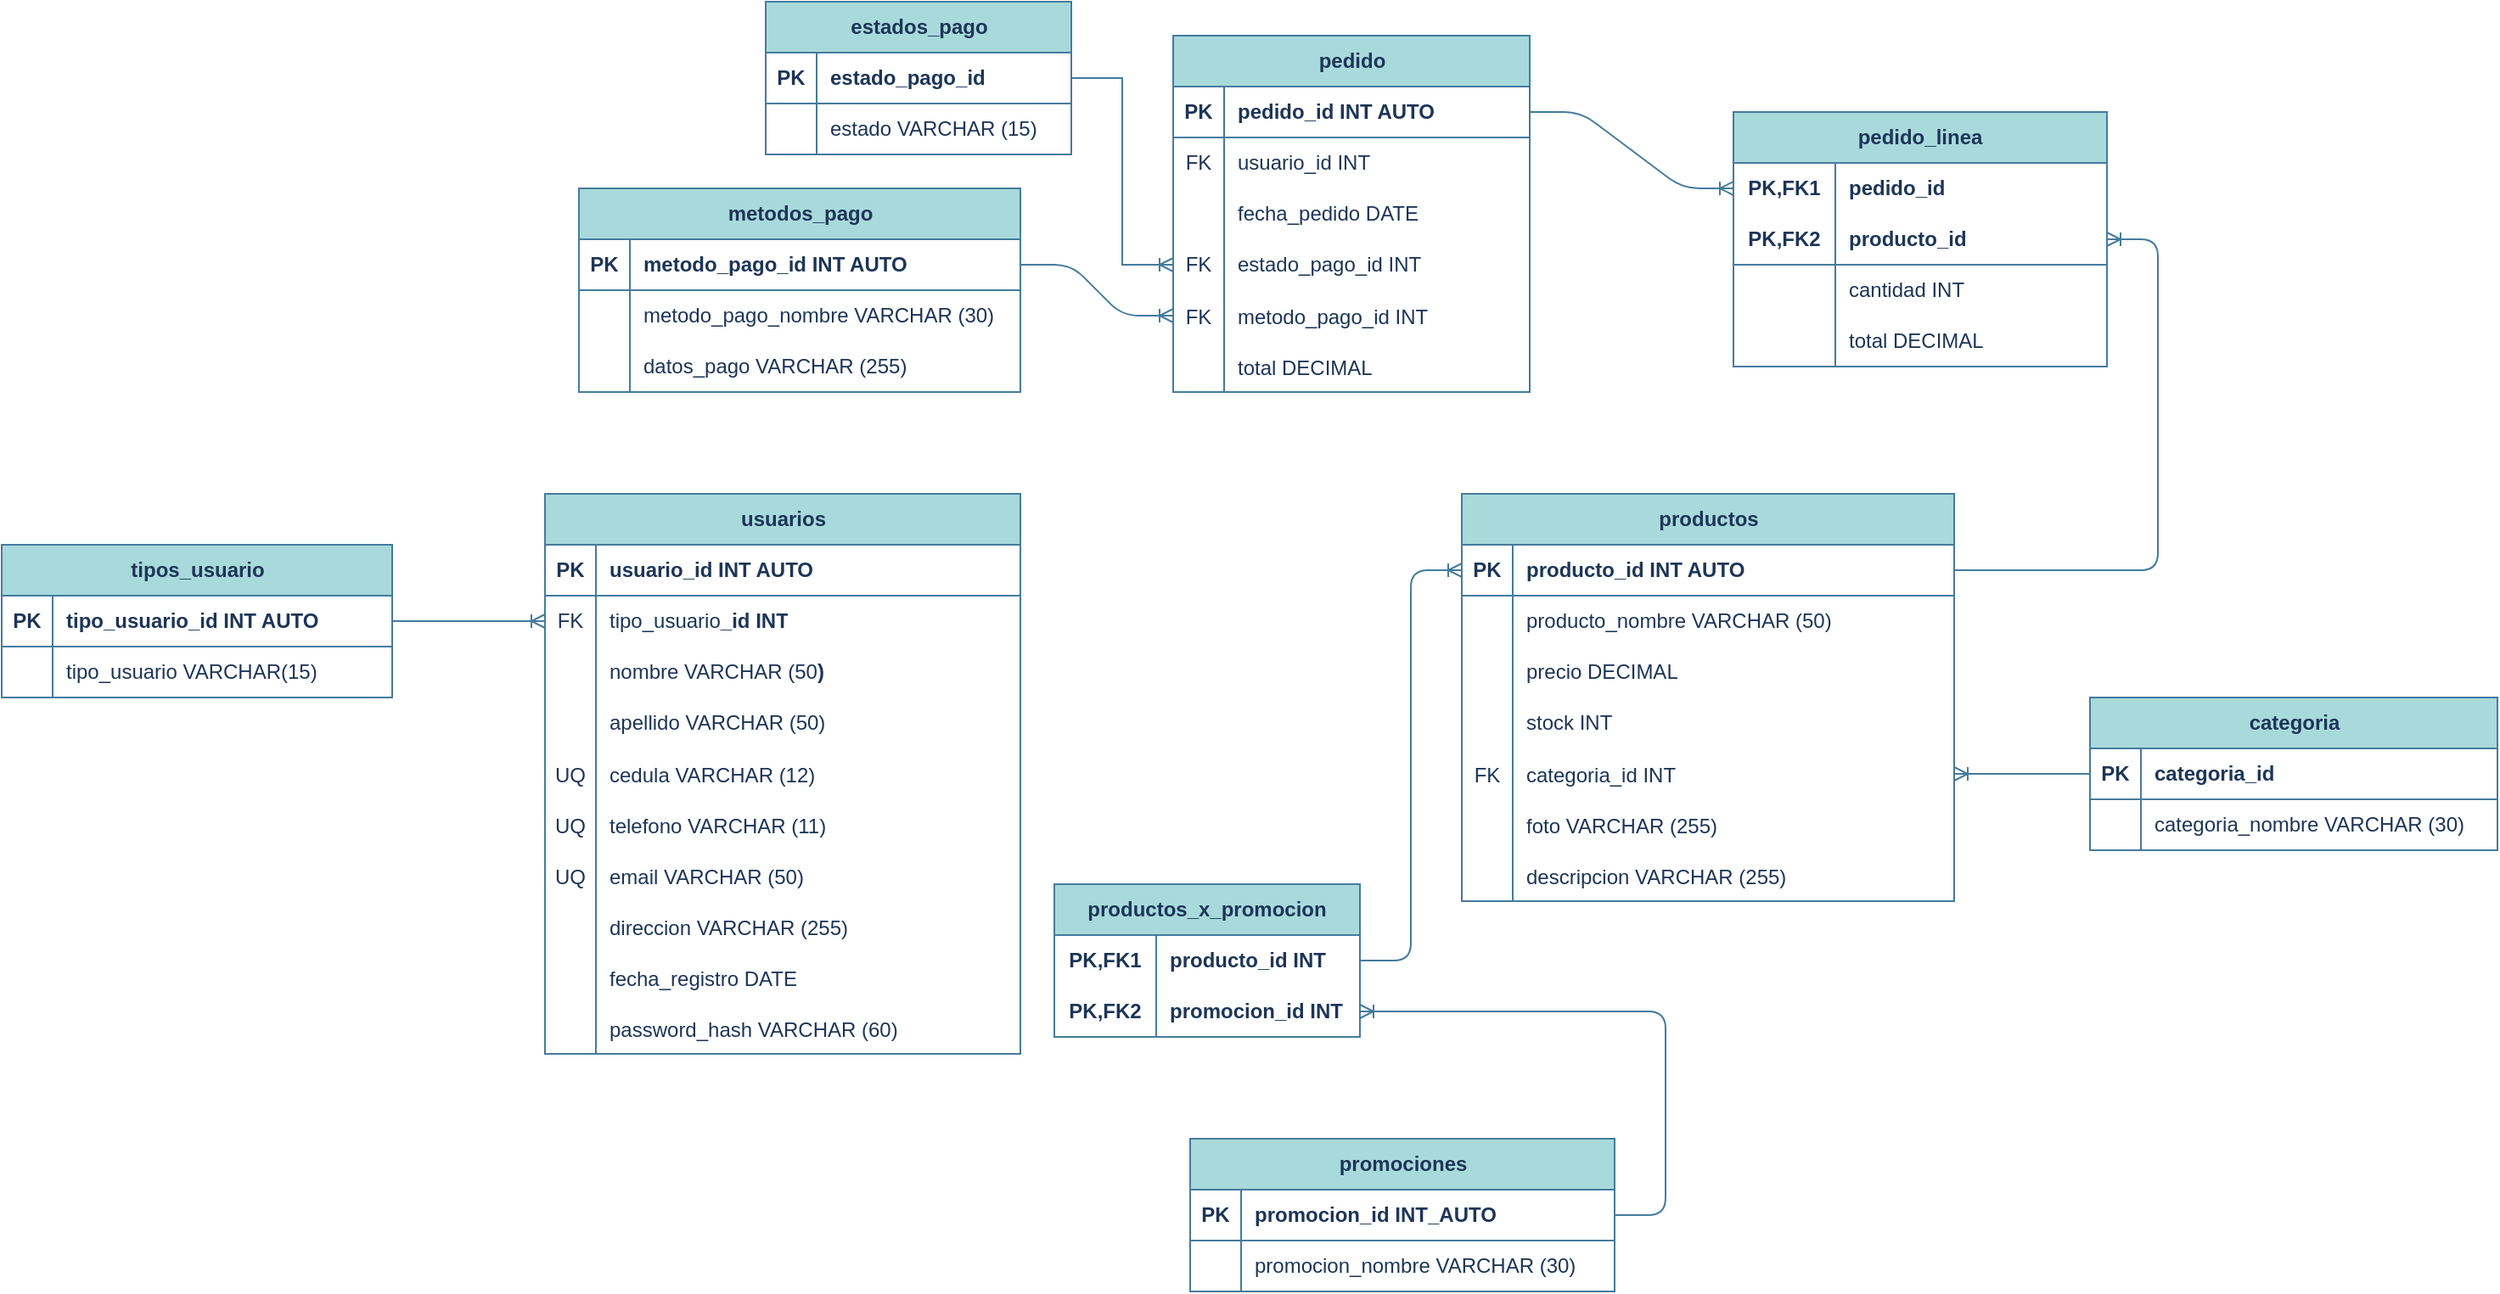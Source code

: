 <mxfile version="28.0.7">
  <diagram name="Página-1" id="xNU0L9DnXLipY5AykyMB">
    <mxGraphModel dx="2054" dy="1769" grid="1" gridSize="10" guides="1" tooltips="1" connect="1" arrows="1" fold="1" page="1" pageScale="1" pageWidth="827" pageHeight="1169" math="0" shadow="0">
      <root>
        <mxCell id="0" />
        <mxCell id="1" parent="0" />
        <mxCell id="aF2IVSIoMg4zKDALOG4T-17" value="usuarios" style="shape=table;startSize=30;container=1;collapsible=1;childLayout=tableLayout;fixedRows=1;rowLines=0;fontStyle=1;align=center;resizeLast=1;html=1;rounded=0;labelBackgroundColor=none;fillColor=#A8DADC;strokeColor=#457B9D;fontColor=#1D3557;" parent="1" vertex="1">
          <mxGeometry x="50" y="-70" width="280" height="330" as="geometry" />
        </mxCell>
        <mxCell id="aF2IVSIoMg4zKDALOG4T-18" value="" style="shape=tableRow;horizontal=0;startSize=0;swimlaneHead=0;swimlaneBody=0;fillColor=none;collapsible=0;dropTarget=0;points=[[0,0.5],[1,0.5]];portConstraint=eastwest;top=0;left=0;right=0;bottom=1;fontStyle=0;rounded=0;labelBackgroundColor=none;strokeColor=#457B9D;fontColor=#1D3557;" parent="aF2IVSIoMg4zKDALOG4T-17" vertex="1">
          <mxGeometry y="30" width="280" height="30" as="geometry" />
        </mxCell>
        <mxCell id="aF2IVSIoMg4zKDALOG4T-19" value="PK" style="shape=partialRectangle;connectable=0;fillColor=none;top=0;left=0;bottom=0;right=0;fontStyle=1;overflow=hidden;whiteSpace=wrap;html=1;rounded=0;labelBackgroundColor=none;strokeColor=#457B9D;fontColor=#1D3557;" parent="aF2IVSIoMg4zKDALOG4T-18" vertex="1">
          <mxGeometry width="30" height="30" as="geometry">
            <mxRectangle width="30" height="30" as="alternateBounds" />
          </mxGeometry>
        </mxCell>
        <mxCell id="aF2IVSIoMg4zKDALOG4T-20" value="&lt;div&gt;usuario_id INT AUTO&lt;/div&gt;" style="shape=partialRectangle;connectable=0;fillColor=none;top=0;left=0;bottom=0;right=0;align=left;spacingLeft=6;fontStyle=1;overflow=hidden;whiteSpace=wrap;html=1;rounded=0;labelBackgroundColor=none;strokeColor=#457B9D;fontColor=#1D3557;" parent="aF2IVSIoMg4zKDALOG4T-18" vertex="1">
          <mxGeometry x="30" width="250" height="30" as="geometry">
            <mxRectangle width="250" height="30" as="alternateBounds" />
          </mxGeometry>
        </mxCell>
        <mxCell id="aF2IVSIoMg4zKDALOG4T-21" value="" style="shape=tableRow;horizontal=0;startSize=0;swimlaneHead=0;swimlaneBody=0;fillColor=none;collapsible=0;dropTarget=0;points=[[0,0.5],[1,0.5]];portConstraint=eastwest;top=0;left=0;right=0;bottom=0;fontStyle=0;rounded=0;labelBackgroundColor=none;strokeColor=#457B9D;fontColor=#1D3557;" parent="aF2IVSIoMg4zKDALOG4T-17" vertex="1">
          <mxGeometry y="60" width="280" height="30" as="geometry" />
        </mxCell>
        <mxCell id="aF2IVSIoMg4zKDALOG4T-22" value="FK" style="shape=partialRectangle;connectable=0;fillColor=none;top=0;left=0;bottom=0;right=0;editable=1;overflow=hidden;whiteSpace=wrap;html=1;fontStyle=0;rounded=0;labelBackgroundColor=none;strokeColor=#457B9D;fontColor=#1D3557;" parent="aF2IVSIoMg4zKDALOG4T-21" vertex="1">
          <mxGeometry width="30" height="30" as="geometry">
            <mxRectangle width="30" height="30" as="alternateBounds" />
          </mxGeometry>
        </mxCell>
        <mxCell id="aF2IVSIoMg4zKDALOG4T-23" value="tipo_usuario&lt;b&gt;_id INT&lt;/b&gt;" style="shape=partialRectangle;connectable=0;fillColor=none;top=0;left=0;bottom=0;right=0;align=left;spacingLeft=6;overflow=hidden;whiteSpace=wrap;html=1;fontStyle=0;rounded=0;labelBackgroundColor=none;strokeColor=#457B9D;fontColor=#1D3557;" parent="aF2IVSIoMg4zKDALOG4T-21" vertex="1">
          <mxGeometry x="30" width="250" height="30" as="geometry">
            <mxRectangle width="250" height="30" as="alternateBounds" />
          </mxGeometry>
        </mxCell>
        <mxCell id="aF2IVSIoMg4zKDALOG4T-24" value="" style="shape=tableRow;horizontal=0;startSize=0;swimlaneHead=0;swimlaneBody=0;fillColor=none;collapsible=0;dropTarget=0;points=[[0,0.5],[1,0.5]];portConstraint=eastwest;top=0;left=0;right=0;bottom=0;fontStyle=0;rounded=0;labelBackgroundColor=none;strokeColor=#457B9D;fontColor=#1D3557;" parent="aF2IVSIoMg4zKDALOG4T-17" vertex="1">
          <mxGeometry y="90" width="280" height="30" as="geometry" />
        </mxCell>
        <mxCell id="aF2IVSIoMg4zKDALOG4T-25" value="" style="shape=partialRectangle;connectable=0;fillColor=none;top=0;left=0;bottom=0;right=0;editable=1;overflow=hidden;whiteSpace=wrap;html=1;fontStyle=0;rounded=0;labelBackgroundColor=none;strokeColor=#457B9D;fontColor=#1D3557;" parent="aF2IVSIoMg4zKDALOG4T-24" vertex="1">
          <mxGeometry width="30" height="30" as="geometry">
            <mxRectangle width="30" height="30" as="alternateBounds" />
          </mxGeometry>
        </mxCell>
        <mxCell id="aF2IVSIoMg4zKDALOG4T-26" value="&lt;div&gt;nombre VARCHAR (50&lt;b&gt;)&lt;/b&gt;&lt;/div&gt;" style="shape=partialRectangle;connectable=0;fillColor=none;top=0;left=0;bottom=0;right=0;align=left;spacingLeft=6;overflow=hidden;whiteSpace=wrap;html=1;fontStyle=0;rounded=0;labelBackgroundColor=none;strokeColor=#457B9D;fontColor=#1D3557;" parent="aF2IVSIoMg4zKDALOG4T-24" vertex="1">
          <mxGeometry x="30" width="250" height="30" as="geometry">
            <mxRectangle width="250" height="30" as="alternateBounds" />
          </mxGeometry>
        </mxCell>
        <mxCell id="aF2IVSIoMg4zKDALOG4T-27" value="" style="shape=tableRow;horizontal=0;startSize=0;swimlaneHead=0;swimlaneBody=0;fillColor=none;collapsible=0;dropTarget=0;points=[[0,0.5],[1,0.5]];portConstraint=eastwest;top=0;left=0;right=0;bottom=0;fontStyle=0;rounded=0;labelBackgroundColor=none;strokeColor=#457B9D;fontColor=#1D3557;" parent="aF2IVSIoMg4zKDALOG4T-17" vertex="1">
          <mxGeometry y="120" width="280" height="30" as="geometry" />
        </mxCell>
        <mxCell id="aF2IVSIoMg4zKDALOG4T-28" value="" style="shape=partialRectangle;connectable=0;fillColor=none;top=0;left=0;bottom=0;right=0;editable=1;overflow=hidden;whiteSpace=wrap;html=1;fontStyle=0;rounded=0;labelBackgroundColor=none;strokeColor=#457B9D;fontColor=#1D3557;" parent="aF2IVSIoMg4zKDALOG4T-27" vertex="1">
          <mxGeometry width="30" height="30" as="geometry">
            <mxRectangle width="30" height="30" as="alternateBounds" />
          </mxGeometry>
        </mxCell>
        <mxCell id="aF2IVSIoMg4zKDALOG4T-29" value="apellido&lt;span style=&quot;white-space: pre;&quot;&gt;&lt;b&gt; &lt;/b&gt;VARCHAR (50)&#x9;&lt;/span&gt;" style="shape=partialRectangle;connectable=0;fillColor=none;top=0;left=0;bottom=0;right=0;align=left;spacingLeft=6;overflow=hidden;whiteSpace=wrap;html=1;fontStyle=0;rounded=0;labelBackgroundColor=none;strokeColor=#457B9D;fontColor=#1D3557;" parent="aF2IVSIoMg4zKDALOG4T-27" vertex="1">
          <mxGeometry x="30" width="250" height="30" as="geometry">
            <mxRectangle width="250" height="30" as="alternateBounds" />
          </mxGeometry>
        </mxCell>
        <mxCell id="aF2IVSIoMg4zKDALOG4T-30" value="" style="shape=tableRow;horizontal=0;startSize=0;swimlaneHead=0;swimlaneBody=0;fillColor=none;collapsible=0;dropTarget=0;points=[[0,0.5],[1,0.5]];portConstraint=eastwest;top=0;left=0;right=0;bottom=0;fontStyle=0;rounded=0;labelBackgroundColor=none;strokeColor=#457B9D;fontColor=#1D3557;" parent="aF2IVSIoMg4zKDALOG4T-17" vertex="1">
          <mxGeometry y="150" width="280" height="30" as="geometry" />
        </mxCell>
        <mxCell id="aF2IVSIoMg4zKDALOG4T-31" value="UQ" style="shape=partialRectangle;connectable=0;fillColor=none;top=0;left=0;bottom=0;right=0;editable=1;overflow=hidden;fontStyle=0;rounded=0;labelBackgroundColor=none;strokeColor=#457B9D;fontColor=#1D3557;" parent="aF2IVSIoMg4zKDALOG4T-30" vertex="1">
          <mxGeometry width="30" height="30" as="geometry">
            <mxRectangle width="30" height="30" as="alternateBounds" />
          </mxGeometry>
        </mxCell>
        <mxCell id="aF2IVSIoMg4zKDALOG4T-32" value="cedula VARCHAR (12)" style="shape=partialRectangle;connectable=0;fillColor=none;top=0;left=0;bottom=0;right=0;align=left;spacingLeft=6;overflow=hidden;fontStyle=0;rounded=0;labelBackgroundColor=none;strokeColor=#457B9D;fontColor=#1D3557;" parent="aF2IVSIoMg4zKDALOG4T-30" vertex="1">
          <mxGeometry x="30" width="250" height="30" as="geometry">
            <mxRectangle width="250" height="30" as="alternateBounds" />
          </mxGeometry>
        </mxCell>
        <mxCell id="aF2IVSIoMg4zKDALOG4T-36" value="" style="shape=tableRow;horizontal=0;startSize=0;swimlaneHead=0;swimlaneBody=0;fillColor=none;collapsible=0;dropTarget=0;points=[[0,0.5],[1,0.5]];portConstraint=eastwest;top=0;left=0;right=0;bottom=0;fontStyle=0;rounded=0;labelBackgroundColor=none;strokeColor=#457B9D;fontColor=#1D3557;" parent="aF2IVSIoMg4zKDALOG4T-17" vertex="1">
          <mxGeometry y="180" width="280" height="30" as="geometry" />
        </mxCell>
        <mxCell id="aF2IVSIoMg4zKDALOG4T-37" value="UQ" style="shape=partialRectangle;connectable=0;fillColor=none;top=0;left=0;bottom=0;right=0;editable=1;overflow=hidden;fontStyle=0;rounded=0;labelBackgroundColor=none;strokeColor=#457B9D;fontColor=#1D3557;" parent="aF2IVSIoMg4zKDALOG4T-36" vertex="1">
          <mxGeometry width="30" height="30" as="geometry">
            <mxRectangle width="30" height="30" as="alternateBounds" />
          </mxGeometry>
        </mxCell>
        <mxCell id="aF2IVSIoMg4zKDALOG4T-38" value="telefono VARCHAR (11)&#x9;" style="shape=partialRectangle;connectable=0;fillColor=none;top=0;left=0;bottom=0;right=0;align=left;spacingLeft=6;overflow=hidden;fontStyle=0;rounded=0;labelBackgroundColor=none;strokeColor=#457B9D;fontColor=#1D3557;" parent="aF2IVSIoMg4zKDALOG4T-36" vertex="1">
          <mxGeometry x="30" width="250" height="30" as="geometry">
            <mxRectangle width="250" height="30" as="alternateBounds" />
          </mxGeometry>
        </mxCell>
        <mxCell id="aF2IVSIoMg4zKDALOG4T-39" value="" style="shape=tableRow;horizontal=0;startSize=0;swimlaneHead=0;swimlaneBody=0;fillColor=none;collapsible=0;dropTarget=0;points=[[0,0.5],[1,0.5]];portConstraint=eastwest;top=0;left=0;right=0;bottom=0;fontStyle=0;rounded=0;labelBackgroundColor=none;strokeColor=#457B9D;fontColor=#1D3557;" parent="aF2IVSIoMg4zKDALOG4T-17" vertex="1">
          <mxGeometry y="210" width="280" height="30" as="geometry" />
        </mxCell>
        <mxCell id="aF2IVSIoMg4zKDALOG4T-40" value="UQ" style="shape=partialRectangle;connectable=0;fillColor=none;top=0;left=0;bottom=0;right=0;editable=1;overflow=hidden;fontStyle=0;rounded=0;labelBackgroundColor=none;strokeColor=#457B9D;fontColor=#1D3557;" parent="aF2IVSIoMg4zKDALOG4T-39" vertex="1">
          <mxGeometry width="30" height="30" as="geometry">
            <mxRectangle width="30" height="30" as="alternateBounds" />
          </mxGeometry>
        </mxCell>
        <mxCell id="aF2IVSIoMg4zKDALOG4T-41" value="email VARCHAR (50)" style="shape=partialRectangle;connectable=0;fillColor=none;top=0;left=0;bottom=0;right=0;align=left;spacingLeft=6;overflow=hidden;fontStyle=0;rounded=0;labelBackgroundColor=none;strokeColor=#457B9D;fontColor=#1D3557;" parent="aF2IVSIoMg4zKDALOG4T-39" vertex="1">
          <mxGeometry x="30" width="250" height="30" as="geometry">
            <mxRectangle width="250" height="30" as="alternateBounds" />
          </mxGeometry>
        </mxCell>
        <mxCell id="aF2IVSIoMg4zKDALOG4T-42" value="" style="shape=tableRow;horizontal=0;startSize=0;swimlaneHead=0;swimlaneBody=0;fillColor=none;collapsible=0;dropTarget=0;points=[[0,0.5],[1,0.5]];portConstraint=eastwest;top=0;left=0;right=0;bottom=0;fontStyle=0;rounded=0;labelBackgroundColor=none;strokeColor=#457B9D;fontColor=#1D3557;" parent="aF2IVSIoMg4zKDALOG4T-17" vertex="1">
          <mxGeometry y="240" width="280" height="30" as="geometry" />
        </mxCell>
        <mxCell id="aF2IVSIoMg4zKDALOG4T-43" value="" style="shape=partialRectangle;connectable=0;fillColor=none;top=0;left=0;bottom=0;right=0;editable=1;overflow=hidden;fontStyle=0;rounded=0;labelBackgroundColor=none;strokeColor=#457B9D;fontColor=#1D3557;" parent="aF2IVSIoMg4zKDALOG4T-42" vertex="1">
          <mxGeometry width="30" height="30" as="geometry">
            <mxRectangle width="30" height="30" as="alternateBounds" />
          </mxGeometry>
        </mxCell>
        <mxCell id="aF2IVSIoMg4zKDALOG4T-44" value="direccion VARCHAR (255)" style="shape=partialRectangle;connectable=0;fillColor=none;top=0;left=0;bottom=0;right=0;align=left;spacingLeft=6;overflow=hidden;fontStyle=0;rounded=0;labelBackgroundColor=none;strokeColor=#457B9D;fontColor=#1D3557;" parent="aF2IVSIoMg4zKDALOG4T-42" vertex="1">
          <mxGeometry x="30" width="250" height="30" as="geometry">
            <mxRectangle width="250" height="30" as="alternateBounds" />
          </mxGeometry>
        </mxCell>
        <mxCell id="aF2IVSIoMg4zKDALOG4T-45" value="" style="shape=tableRow;horizontal=0;startSize=0;swimlaneHead=0;swimlaneBody=0;fillColor=none;collapsible=0;dropTarget=0;points=[[0,0.5],[1,0.5]];portConstraint=eastwest;top=0;left=0;right=0;bottom=0;fontStyle=0;rounded=0;labelBackgroundColor=none;strokeColor=#457B9D;fontColor=#1D3557;" parent="aF2IVSIoMg4zKDALOG4T-17" vertex="1">
          <mxGeometry y="270" width="280" height="30" as="geometry" />
        </mxCell>
        <mxCell id="aF2IVSIoMg4zKDALOG4T-46" value="" style="shape=partialRectangle;connectable=0;fillColor=none;top=0;left=0;bottom=0;right=0;editable=1;overflow=hidden;fontStyle=0;rounded=0;labelBackgroundColor=none;strokeColor=#457B9D;fontColor=#1D3557;" parent="aF2IVSIoMg4zKDALOG4T-45" vertex="1">
          <mxGeometry width="30" height="30" as="geometry">
            <mxRectangle width="30" height="30" as="alternateBounds" />
          </mxGeometry>
        </mxCell>
        <mxCell id="aF2IVSIoMg4zKDALOG4T-47" value="fecha_registro DATE" style="shape=partialRectangle;connectable=0;fillColor=none;top=0;left=0;bottom=0;right=0;align=left;spacingLeft=6;overflow=hidden;fontStyle=0;rounded=0;labelBackgroundColor=none;strokeColor=#457B9D;fontColor=#1D3557;" parent="aF2IVSIoMg4zKDALOG4T-45" vertex="1">
          <mxGeometry x="30" width="250" height="30" as="geometry">
            <mxRectangle width="250" height="30" as="alternateBounds" />
          </mxGeometry>
        </mxCell>
        <mxCell id="aF2IVSIoMg4zKDALOG4T-33" value="" style="shape=tableRow;horizontal=0;startSize=0;swimlaneHead=0;swimlaneBody=0;fillColor=none;collapsible=0;dropTarget=0;points=[[0,0.5],[1,0.5]];portConstraint=eastwest;top=0;left=0;right=0;bottom=0;fontStyle=0;rounded=0;labelBackgroundColor=none;strokeColor=#457B9D;fontColor=#1D3557;" parent="aF2IVSIoMg4zKDALOG4T-17" vertex="1">
          <mxGeometry y="300" width="280" height="30" as="geometry" />
        </mxCell>
        <mxCell id="aF2IVSIoMg4zKDALOG4T-34" value="" style="shape=partialRectangle;connectable=0;fillColor=none;top=0;left=0;bottom=0;right=0;editable=1;overflow=hidden;fontStyle=0;rounded=0;labelBackgroundColor=none;strokeColor=#457B9D;fontColor=#1D3557;" parent="aF2IVSIoMg4zKDALOG4T-33" vertex="1">
          <mxGeometry width="30" height="30" as="geometry">
            <mxRectangle width="30" height="30" as="alternateBounds" />
          </mxGeometry>
        </mxCell>
        <mxCell id="aF2IVSIoMg4zKDALOG4T-35" value="password_hash VARCHAR (60)" style="shape=partialRectangle;connectable=0;fillColor=none;top=0;left=0;bottom=0;right=0;align=left;spacingLeft=6;overflow=hidden;fontStyle=0;rounded=0;labelBackgroundColor=none;strokeColor=#457B9D;fontColor=#1D3557;" parent="aF2IVSIoMg4zKDALOG4T-33" vertex="1">
          <mxGeometry x="30" width="250" height="30" as="geometry">
            <mxRectangle width="250" height="30" as="alternateBounds" />
          </mxGeometry>
        </mxCell>
        <mxCell id="wt-pIRbaYJAQb10mhFPW-1" value="tipos_usuario" style="shape=table;startSize=30;container=1;collapsible=1;childLayout=tableLayout;fixedRows=1;rowLines=0;fontStyle=1;align=center;resizeLast=1;html=1;rounded=0;labelBackgroundColor=none;fillColor=#A8DADC;strokeColor=#457B9D;fontColor=#1D3557;" parent="1" vertex="1">
          <mxGeometry x="-270" y="-40" width="230" height="90" as="geometry" />
        </mxCell>
        <mxCell id="wt-pIRbaYJAQb10mhFPW-2" value="" style="shape=tableRow;horizontal=0;startSize=0;swimlaneHead=0;swimlaneBody=0;fillColor=none;collapsible=0;dropTarget=0;points=[[0,0.5],[1,0.5]];portConstraint=eastwest;top=0;left=0;right=0;bottom=1;fontStyle=0;rounded=0;labelBackgroundColor=none;strokeColor=#457B9D;fontColor=#1D3557;" parent="wt-pIRbaYJAQb10mhFPW-1" vertex="1">
          <mxGeometry y="30" width="230" height="30" as="geometry" />
        </mxCell>
        <mxCell id="wt-pIRbaYJAQb10mhFPW-3" value="PK" style="shape=partialRectangle;connectable=0;fillColor=none;top=0;left=0;bottom=0;right=0;fontStyle=1;overflow=hidden;whiteSpace=wrap;html=1;rounded=0;labelBackgroundColor=none;strokeColor=#457B9D;fontColor=#1D3557;" parent="wt-pIRbaYJAQb10mhFPW-2" vertex="1">
          <mxGeometry width="30" height="30" as="geometry">
            <mxRectangle width="30" height="30" as="alternateBounds" />
          </mxGeometry>
        </mxCell>
        <mxCell id="wt-pIRbaYJAQb10mhFPW-4" value="tipo_usuario_id INT AUTO" style="shape=partialRectangle;connectable=0;fillColor=none;top=0;left=0;bottom=0;right=0;align=left;spacingLeft=6;fontStyle=1;overflow=hidden;whiteSpace=wrap;html=1;rounded=0;labelBackgroundColor=none;strokeColor=#457B9D;fontColor=#1D3557;" parent="wt-pIRbaYJAQb10mhFPW-2" vertex="1">
          <mxGeometry x="30" width="200" height="30" as="geometry">
            <mxRectangle width="200" height="30" as="alternateBounds" />
          </mxGeometry>
        </mxCell>
        <mxCell id="wt-pIRbaYJAQb10mhFPW-5" value="" style="shape=tableRow;horizontal=0;startSize=0;swimlaneHead=0;swimlaneBody=0;fillColor=none;collapsible=0;dropTarget=0;points=[[0,0.5],[1,0.5]];portConstraint=eastwest;top=0;left=0;right=0;bottom=0;fontStyle=0;rounded=0;labelBackgroundColor=none;strokeColor=#457B9D;fontColor=#1D3557;" parent="wt-pIRbaYJAQb10mhFPW-1" vertex="1">
          <mxGeometry y="60" width="230" height="30" as="geometry" />
        </mxCell>
        <mxCell id="wt-pIRbaYJAQb10mhFPW-6" value="" style="shape=partialRectangle;connectable=0;fillColor=none;top=0;left=0;bottom=0;right=0;editable=1;overflow=hidden;whiteSpace=wrap;html=1;fontStyle=0;rounded=0;labelBackgroundColor=none;strokeColor=#457B9D;fontColor=#1D3557;" parent="wt-pIRbaYJAQb10mhFPW-5" vertex="1">
          <mxGeometry width="30" height="30" as="geometry">
            <mxRectangle width="30" height="30" as="alternateBounds" />
          </mxGeometry>
        </mxCell>
        <mxCell id="wt-pIRbaYJAQb10mhFPW-7" value="tipo_usuario VARCHAR(15)" style="shape=partialRectangle;connectable=0;fillColor=none;top=0;left=0;bottom=0;right=0;align=left;spacingLeft=6;overflow=hidden;whiteSpace=wrap;html=1;fontStyle=0;rounded=0;labelBackgroundColor=none;strokeColor=#457B9D;fontColor=#1D3557;" parent="wt-pIRbaYJAQb10mhFPW-5" vertex="1">
          <mxGeometry x="30" width="200" height="30" as="geometry">
            <mxRectangle width="200" height="30" as="alternateBounds" />
          </mxGeometry>
        </mxCell>
        <mxCell id="wt-pIRbaYJAQb10mhFPW-14" value="promociones" style="shape=table;startSize=30;container=1;collapsible=1;childLayout=tableLayout;fixedRows=1;rowLines=0;fontStyle=1;align=center;resizeLast=1;html=1;rounded=0;labelBackgroundColor=none;fillColor=#A8DADC;strokeColor=#457B9D;fontColor=#1D3557;" parent="1" vertex="1">
          <mxGeometry x="430" y="310" width="250" height="90" as="geometry" />
        </mxCell>
        <mxCell id="wt-pIRbaYJAQb10mhFPW-15" value="" style="shape=tableRow;horizontal=0;startSize=0;swimlaneHead=0;swimlaneBody=0;fillColor=none;collapsible=0;dropTarget=0;points=[[0,0.5],[1,0.5]];portConstraint=eastwest;top=0;left=0;right=0;bottom=1;fontStyle=0;rounded=0;labelBackgroundColor=none;strokeColor=#457B9D;fontColor=#1D3557;" parent="wt-pIRbaYJAQb10mhFPW-14" vertex="1">
          <mxGeometry y="30" width="250" height="30" as="geometry" />
        </mxCell>
        <mxCell id="wt-pIRbaYJAQb10mhFPW-16" value="PK" style="shape=partialRectangle;connectable=0;fillColor=none;top=0;left=0;bottom=0;right=0;fontStyle=1;overflow=hidden;whiteSpace=wrap;html=1;rounded=0;labelBackgroundColor=none;strokeColor=#457B9D;fontColor=#1D3557;" parent="wt-pIRbaYJAQb10mhFPW-15" vertex="1">
          <mxGeometry width="30" height="30" as="geometry">
            <mxRectangle width="30" height="30" as="alternateBounds" />
          </mxGeometry>
        </mxCell>
        <mxCell id="wt-pIRbaYJAQb10mhFPW-17" value="promocion_id INT_AUTO" style="shape=partialRectangle;connectable=0;fillColor=none;top=0;left=0;bottom=0;right=0;align=left;spacingLeft=6;fontStyle=1;overflow=hidden;whiteSpace=wrap;html=1;rounded=0;labelBackgroundColor=none;strokeColor=#457B9D;fontColor=#1D3557;" parent="wt-pIRbaYJAQb10mhFPW-15" vertex="1">
          <mxGeometry x="30" width="220" height="30" as="geometry">
            <mxRectangle width="220" height="30" as="alternateBounds" />
          </mxGeometry>
        </mxCell>
        <mxCell id="wt-pIRbaYJAQb10mhFPW-18" value="" style="shape=tableRow;horizontal=0;startSize=0;swimlaneHead=0;swimlaneBody=0;fillColor=none;collapsible=0;dropTarget=0;points=[[0,0.5],[1,0.5]];portConstraint=eastwest;top=0;left=0;right=0;bottom=0;fontStyle=0;rounded=0;labelBackgroundColor=none;strokeColor=#457B9D;fontColor=#1D3557;" parent="wt-pIRbaYJAQb10mhFPW-14" vertex="1">
          <mxGeometry y="60" width="250" height="30" as="geometry" />
        </mxCell>
        <mxCell id="wt-pIRbaYJAQb10mhFPW-19" value="" style="shape=partialRectangle;connectable=0;fillColor=none;top=0;left=0;bottom=0;right=0;editable=1;overflow=hidden;whiteSpace=wrap;html=1;fontStyle=0;rounded=0;labelBackgroundColor=none;strokeColor=#457B9D;fontColor=#1D3557;" parent="wt-pIRbaYJAQb10mhFPW-18" vertex="1">
          <mxGeometry width="30" height="30" as="geometry">
            <mxRectangle width="30" height="30" as="alternateBounds" />
          </mxGeometry>
        </mxCell>
        <mxCell id="wt-pIRbaYJAQb10mhFPW-20" value="promocion_nombre VARCHAR (30)" style="shape=partialRectangle;connectable=0;fillColor=none;top=0;left=0;bottom=0;right=0;align=left;spacingLeft=6;overflow=hidden;whiteSpace=wrap;html=1;fontStyle=0;rounded=0;labelBackgroundColor=none;strokeColor=#457B9D;fontColor=#1D3557;" parent="wt-pIRbaYJAQb10mhFPW-18" vertex="1">
          <mxGeometry x="30" width="220" height="30" as="geometry">
            <mxRectangle width="220" height="30" as="alternateBounds" />
          </mxGeometry>
        </mxCell>
        <mxCell id="wt-pIRbaYJAQb10mhFPW-40" value="productos_x_promocion" style="shape=table;startSize=30;container=1;collapsible=1;childLayout=tableLayout;fixedRows=1;rowLines=0;fontStyle=1;align=center;resizeLast=1;html=1;whiteSpace=wrap;rounded=0;labelBackgroundColor=none;fillColor=#A8DADC;strokeColor=#457B9D;fontColor=#1D3557;" parent="1" vertex="1">
          <mxGeometry x="350" y="160" width="180" height="90" as="geometry" />
        </mxCell>
        <mxCell id="wt-pIRbaYJAQb10mhFPW-41" value="" style="shape=tableRow;horizontal=0;startSize=0;swimlaneHead=0;swimlaneBody=0;fillColor=none;collapsible=0;dropTarget=0;points=[[0,0.5],[1,0.5]];portConstraint=eastwest;top=0;left=0;right=0;bottom=0;html=1;fontStyle=0;rounded=0;labelBackgroundColor=none;strokeColor=#457B9D;fontColor=#1D3557;" parent="wt-pIRbaYJAQb10mhFPW-40" vertex="1">
          <mxGeometry y="30" width="180" height="30" as="geometry" />
        </mxCell>
        <mxCell id="wt-pIRbaYJAQb10mhFPW-42" value="PK,FK1" style="shape=partialRectangle;connectable=0;fillColor=none;top=0;left=0;bottom=0;right=0;fontStyle=1;overflow=hidden;html=1;whiteSpace=wrap;rounded=0;labelBackgroundColor=none;strokeColor=#457B9D;fontColor=#1D3557;" parent="wt-pIRbaYJAQb10mhFPW-41" vertex="1">
          <mxGeometry width="60" height="30" as="geometry">
            <mxRectangle width="60" height="30" as="alternateBounds" />
          </mxGeometry>
        </mxCell>
        <mxCell id="wt-pIRbaYJAQb10mhFPW-43" value="producto_id INT" style="shape=partialRectangle;connectable=0;fillColor=none;top=0;left=0;bottom=0;right=0;align=left;spacingLeft=6;fontStyle=1;overflow=hidden;html=1;whiteSpace=wrap;rounded=0;labelBackgroundColor=none;strokeColor=#457B9D;fontColor=#1D3557;" parent="wt-pIRbaYJAQb10mhFPW-41" vertex="1">
          <mxGeometry x="60" width="120" height="30" as="geometry">
            <mxRectangle width="120" height="30" as="alternateBounds" />
          </mxGeometry>
        </mxCell>
        <mxCell id="wt-pIRbaYJAQb10mhFPW-44" value="" style="shape=tableRow;horizontal=0;startSize=0;swimlaneHead=0;swimlaneBody=0;fillColor=none;collapsible=0;dropTarget=0;points=[[0,0.5],[1,0.5]];portConstraint=eastwest;top=0;left=0;right=0;bottom=1;html=1;fontStyle=0;rounded=0;labelBackgroundColor=none;strokeColor=#457B9D;fontColor=#1D3557;" parent="wt-pIRbaYJAQb10mhFPW-40" vertex="1">
          <mxGeometry y="60" width="180" height="30" as="geometry" />
        </mxCell>
        <mxCell id="wt-pIRbaYJAQb10mhFPW-45" value="PK,FK2" style="shape=partialRectangle;connectable=0;fillColor=none;top=0;left=0;bottom=0;right=0;fontStyle=1;overflow=hidden;html=1;whiteSpace=wrap;rounded=0;labelBackgroundColor=none;strokeColor=#457B9D;fontColor=#1D3557;" parent="wt-pIRbaYJAQb10mhFPW-44" vertex="1">
          <mxGeometry width="60" height="30" as="geometry">
            <mxRectangle width="60" height="30" as="alternateBounds" />
          </mxGeometry>
        </mxCell>
        <mxCell id="wt-pIRbaYJAQb10mhFPW-46" value="promocion_id INT" style="shape=partialRectangle;connectable=0;fillColor=none;top=0;left=0;bottom=0;right=0;align=left;spacingLeft=6;fontStyle=1;overflow=hidden;html=1;whiteSpace=wrap;rounded=0;labelBackgroundColor=none;strokeColor=#457B9D;fontColor=#1D3557;" parent="wt-pIRbaYJAQb10mhFPW-44" vertex="1">
          <mxGeometry x="60" width="120" height="30" as="geometry">
            <mxRectangle width="120" height="30" as="alternateBounds" />
          </mxGeometry>
        </mxCell>
        <mxCell id="wt-pIRbaYJAQb10mhFPW-54" value="" style="edgeStyle=entityRelationEdgeStyle;fontSize=12;html=1;endArrow=ERoneToMany;strokeColor=#457B9D;fontColor=default;fillColor=#A8DADC;entryX=0;entryY=0.5;entryDx=0;entryDy=0;exitX=1;exitY=0.5;exitDx=0;exitDy=0;labelBackgroundColor=none;" parent="1" source="wt-pIRbaYJAQb10mhFPW-2" target="aF2IVSIoMg4zKDALOG4T-21" edge="1">
          <mxGeometry width="100" height="100" relative="1" as="geometry">
            <mxPoint x="-61" y="340" as="sourcePoint" />
            <mxPoint x="120" y="90" as="targetPoint" />
          </mxGeometry>
        </mxCell>
        <mxCell id="wt-pIRbaYJAQb10mhFPW-55" value="pedido" style="shape=table;startSize=30;container=1;collapsible=1;childLayout=tableLayout;fixedRows=1;rowLines=0;fontStyle=1;align=center;resizeLast=1;html=1;strokeColor=#457B9D;fontColor=#1D3557;fillColor=#A8DADC;labelBackgroundColor=none;" parent="1" vertex="1">
          <mxGeometry x="420" y="-340" width="210" height="210" as="geometry" />
        </mxCell>
        <mxCell id="wt-pIRbaYJAQb10mhFPW-56" value="" style="shape=tableRow;horizontal=0;startSize=0;swimlaneHead=0;swimlaneBody=0;fillColor=none;collapsible=0;dropTarget=0;points=[[0,0.5],[1,0.5]];portConstraint=eastwest;top=0;left=0;right=0;bottom=1;strokeColor=#457B9D;fontColor=#1D3557;fontStyle=0;labelBackgroundColor=none;" parent="wt-pIRbaYJAQb10mhFPW-55" vertex="1">
          <mxGeometry y="30" width="210" height="30" as="geometry" />
        </mxCell>
        <mxCell id="wt-pIRbaYJAQb10mhFPW-57" value="PK" style="shape=partialRectangle;connectable=0;fillColor=none;top=0;left=0;bottom=0;right=0;fontStyle=1;overflow=hidden;whiteSpace=wrap;html=1;strokeColor=#457B9D;fontColor=#1D3557;labelBackgroundColor=none;" parent="wt-pIRbaYJAQb10mhFPW-56" vertex="1">
          <mxGeometry width="30" height="30" as="geometry">
            <mxRectangle width="30" height="30" as="alternateBounds" />
          </mxGeometry>
        </mxCell>
        <mxCell id="wt-pIRbaYJAQb10mhFPW-58" value="pedido_id INT AUTO" style="shape=partialRectangle;connectable=0;fillColor=none;top=0;left=0;bottom=0;right=0;align=left;spacingLeft=6;fontStyle=1;overflow=hidden;whiteSpace=wrap;html=1;strokeColor=#457B9D;fontColor=#1D3557;labelBackgroundColor=none;" parent="wt-pIRbaYJAQb10mhFPW-56" vertex="1">
          <mxGeometry x="30" width="180" height="30" as="geometry">
            <mxRectangle width="180" height="30" as="alternateBounds" />
          </mxGeometry>
        </mxCell>
        <mxCell id="wt-pIRbaYJAQb10mhFPW-59" value="" style="shape=tableRow;horizontal=0;startSize=0;swimlaneHead=0;swimlaneBody=0;fillColor=none;collapsible=0;dropTarget=0;points=[[0,0.5],[1,0.5]];portConstraint=eastwest;top=0;left=0;right=0;bottom=0;strokeColor=#457B9D;fontColor=#1D3557;fontStyle=0;labelBackgroundColor=none;" parent="wt-pIRbaYJAQb10mhFPW-55" vertex="1">
          <mxGeometry y="60" width="210" height="30" as="geometry" />
        </mxCell>
        <mxCell id="wt-pIRbaYJAQb10mhFPW-60" value="FK" style="shape=partialRectangle;connectable=0;fillColor=none;top=0;left=0;bottom=0;right=0;editable=1;overflow=hidden;whiteSpace=wrap;html=1;strokeColor=#457B9D;fontColor=#1D3557;fontStyle=0;labelBackgroundColor=none;" parent="wt-pIRbaYJAQb10mhFPW-59" vertex="1">
          <mxGeometry width="30" height="30" as="geometry">
            <mxRectangle width="30" height="30" as="alternateBounds" />
          </mxGeometry>
        </mxCell>
        <mxCell id="wt-pIRbaYJAQb10mhFPW-61" value="usuario_id INT" style="shape=partialRectangle;connectable=0;fillColor=none;top=0;left=0;bottom=0;right=0;align=left;spacingLeft=6;overflow=hidden;whiteSpace=wrap;html=1;strokeColor=#457B9D;fontColor=#1D3557;fontStyle=0;labelBackgroundColor=none;" parent="wt-pIRbaYJAQb10mhFPW-59" vertex="1">
          <mxGeometry x="30" width="180" height="30" as="geometry">
            <mxRectangle width="180" height="30" as="alternateBounds" />
          </mxGeometry>
        </mxCell>
        <mxCell id="wt-pIRbaYJAQb10mhFPW-62" value="" style="shape=tableRow;horizontal=0;startSize=0;swimlaneHead=0;swimlaneBody=0;fillColor=none;collapsible=0;dropTarget=0;points=[[0,0.5],[1,0.5]];portConstraint=eastwest;top=0;left=0;right=0;bottom=0;strokeColor=#457B9D;fontColor=#1D3557;fontStyle=0;labelBackgroundColor=none;" parent="wt-pIRbaYJAQb10mhFPW-55" vertex="1">
          <mxGeometry y="90" width="210" height="30" as="geometry" />
        </mxCell>
        <mxCell id="wt-pIRbaYJAQb10mhFPW-63" value="" style="shape=partialRectangle;connectable=0;fillColor=none;top=0;left=0;bottom=0;right=0;editable=1;overflow=hidden;whiteSpace=wrap;html=1;strokeColor=#457B9D;fontColor=#1D3557;fontStyle=0;labelBackgroundColor=none;" parent="wt-pIRbaYJAQb10mhFPW-62" vertex="1">
          <mxGeometry width="30" height="30" as="geometry">
            <mxRectangle width="30" height="30" as="alternateBounds" />
          </mxGeometry>
        </mxCell>
        <mxCell id="wt-pIRbaYJAQb10mhFPW-64" value="fecha_pedido DATE" style="shape=partialRectangle;connectable=0;fillColor=none;top=0;left=0;bottom=0;right=0;align=left;spacingLeft=6;overflow=hidden;whiteSpace=wrap;html=1;strokeColor=#457B9D;fontColor=#1D3557;fontStyle=0;labelBackgroundColor=none;" parent="wt-pIRbaYJAQb10mhFPW-62" vertex="1">
          <mxGeometry x="30" width="180" height="30" as="geometry">
            <mxRectangle width="180" height="30" as="alternateBounds" />
          </mxGeometry>
        </mxCell>
        <mxCell id="wt-pIRbaYJAQb10mhFPW-65" value="" style="shape=tableRow;horizontal=0;startSize=0;swimlaneHead=0;swimlaneBody=0;fillColor=none;collapsible=0;dropTarget=0;points=[[0,0.5],[1,0.5]];portConstraint=eastwest;top=0;left=0;right=0;bottom=0;strokeColor=#457B9D;fontColor=#1D3557;fontStyle=0;labelBackgroundColor=none;" parent="wt-pIRbaYJAQb10mhFPW-55" vertex="1">
          <mxGeometry y="120" width="210" height="30" as="geometry" />
        </mxCell>
        <mxCell id="wt-pIRbaYJAQb10mhFPW-66" value="&lt;div&gt;FK&lt;/div&gt;" style="shape=partialRectangle;connectable=0;fillColor=none;top=0;left=0;bottom=0;right=0;editable=1;overflow=hidden;whiteSpace=wrap;html=1;strokeColor=#457B9D;fontColor=#1D3557;fontStyle=0;labelBackgroundColor=none;" parent="wt-pIRbaYJAQb10mhFPW-65" vertex="1">
          <mxGeometry width="30" height="30" as="geometry">
            <mxRectangle width="30" height="30" as="alternateBounds" />
          </mxGeometry>
        </mxCell>
        <mxCell id="wt-pIRbaYJAQb10mhFPW-67" value="estado_pago_id INT" style="shape=partialRectangle;connectable=0;fillColor=none;top=0;left=0;bottom=0;right=0;align=left;spacingLeft=6;overflow=hidden;whiteSpace=wrap;html=1;strokeColor=#457B9D;fontColor=#1D3557;fontStyle=0;labelBackgroundColor=none;" parent="wt-pIRbaYJAQb10mhFPW-65" vertex="1">
          <mxGeometry x="30" width="180" height="30" as="geometry">
            <mxRectangle width="180" height="30" as="alternateBounds" />
          </mxGeometry>
        </mxCell>
        <mxCell id="wt-pIRbaYJAQb10mhFPW-68" value="" style="shape=tableRow;horizontal=0;startSize=0;swimlaneHead=0;swimlaneBody=0;fillColor=none;collapsible=0;dropTarget=0;points=[[0,0.5],[1,0.5]];portConstraint=eastwest;top=0;left=0;right=0;bottom=0;strokeColor=#457B9D;fontColor=#1D3557;labelBackgroundColor=none;" parent="wt-pIRbaYJAQb10mhFPW-55" vertex="1">
          <mxGeometry y="150" width="210" height="30" as="geometry" />
        </mxCell>
        <mxCell id="wt-pIRbaYJAQb10mhFPW-69" value="FK" style="shape=partialRectangle;connectable=0;fillColor=none;top=0;left=0;bottom=0;right=0;editable=1;overflow=hidden;strokeColor=#457B9D;fontColor=#1D3557;labelBackgroundColor=none;" parent="wt-pIRbaYJAQb10mhFPW-68" vertex="1">
          <mxGeometry width="30" height="30" as="geometry">
            <mxRectangle width="30" height="30" as="alternateBounds" />
          </mxGeometry>
        </mxCell>
        <mxCell id="wt-pIRbaYJAQb10mhFPW-70" value="metodo_pago_id INT" style="shape=partialRectangle;connectable=0;fillColor=none;top=0;left=0;bottom=0;right=0;align=left;spacingLeft=6;overflow=hidden;strokeColor=#457B9D;fontColor=#1D3557;labelBackgroundColor=none;" parent="wt-pIRbaYJAQb10mhFPW-68" vertex="1">
          <mxGeometry x="30" width="180" height="30" as="geometry">
            <mxRectangle width="180" height="30" as="alternateBounds" />
          </mxGeometry>
        </mxCell>
        <mxCell id="wt-pIRbaYJAQb10mhFPW-71" value="" style="shape=tableRow;horizontal=0;startSize=0;swimlaneHead=0;swimlaneBody=0;fillColor=none;collapsible=0;dropTarget=0;points=[[0,0.5],[1,0.5]];portConstraint=eastwest;top=0;left=0;right=0;bottom=0;strokeColor=#457B9D;fontColor=#1D3557;labelBackgroundColor=none;" parent="wt-pIRbaYJAQb10mhFPW-55" vertex="1">
          <mxGeometry y="180" width="210" height="30" as="geometry" />
        </mxCell>
        <mxCell id="wt-pIRbaYJAQb10mhFPW-72" value="" style="shape=partialRectangle;connectable=0;fillColor=none;top=0;left=0;bottom=0;right=0;editable=1;overflow=hidden;strokeColor=#457B9D;fontColor=#1D3557;labelBackgroundColor=none;" parent="wt-pIRbaYJAQb10mhFPW-71" vertex="1">
          <mxGeometry width="30" height="30" as="geometry">
            <mxRectangle width="30" height="30" as="alternateBounds" />
          </mxGeometry>
        </mxCell>
        <mxCell id="wt-pIRbaYJAQb10mhFPW-73" value="total DECIMAL" style="shape=partialRectangle;connectable=0;fillColor=none;top=0;left=0;bottom=0;right=0;align=left;spacingLeft=6;overflow=hidden;strokeColor=#457B9D;fontColor=#1D3557;labelBackgroundColor=none;" parent="wt-pIRbaYJAQb10mhFPW-71" vertex="1">
          <mxGeometry x="30" width="180" height="30" as="geometry">
            <mxRectangle width="180" height="30" as="alternateBounds" />
          </mxGeometry>
        </mxCell>
        <mxCell id="wt-pIRbaYJAQb10mhFPW-74" value="metodos_pago" style="shape=table;startSize=30;container=1;collapsible=1;childLayout=tableLayout;fixedRows=1;rowLines=0;fontStyle=1;align=center;resizeLast=1;html=1;strokeColor=#457B9D;fontColor=#1D3557;fillColor=#A8DADC;labelBackgroundColor=none;" parent="1" vertex="1">
          <mxGeometry x="70" y="-250" width="260" height="120" as="geometry" />
        </mxCell>
        <mxCell id="wt-pIRbaYJAQb10mhFPW-75" value="" style="shape=tableRow;horizontal=0;startSize=0;swimlaneHead=0;swimlaneBody=0;fillColor=none;collapsible=0;dropTarget=0;points=[[0,0.5],[1,0.5]];portConstraint=eastwest;top=0;left=0;right=0;bottom=1;strokeColor=#457B9D;fontColor=#1D3557;fontStyle=0;labelBackgroundColor=none;" parent="wt-pIRbaYJAQb10mhFPW-74" vertex="1">
          <mxGeometry y="30" width="260" height="30" as="geometry" />
        </mxCell>
        <mxCell id="wt-pIRbaYJAQb10mhFPW-76" value="PK" style="shape=partialRectangle;connectable=0;fillColor=none;top=0;left=0;bottom=0;right=0;fontStyle=1;overflow=hidden;whiteSpace=wrap;html=1;strokeColor=#457B9D;fontColor=#1D3557;labelBackgroundColor=none;" parent="wt-pIRbaYJAQb10mhFPW-75" vertex="1">
          <mxGeometry width="30" height="30" as="geometry">
            <mxRectangle width="30" height="30" as="alternateBounds" />
          </mxGeometry>
        </mxCell>
        <mxCell id="wt-pIRbaYJAQb10mhFPW-77" value="metodo_pago_id INT AUTO" style="shape=partialRectangle;connectable=0;fillColor=none;top=0;left=0;bottom=0;right=0;align=left;spacingLeft=6;fontStyle=1;overflow=hidden;whiteSpace=wrap;html=1;strokeColor=#457B9D;fontColor=#1D3557;labelBackgroundColor=none;" parent="wt-pIRbaYJAQb10mhFPW-75" vertex="1">
          <mxGeometry x="30" width="230" height="30" as="geometry">
            <mxRectangle width="230" height="30" as="alternateBounds" />
          </mxGeometry>
        </mxCell>
        <mxCell id="wt-pIRbaYJAQb10mhFPW-78" value="" style="shape=tableRow;horizontal=0;startSize=0;swimlaneHead=0;swimlaneBody=0;fillColor=none;collapsible=0;dropTarget=0;points=[[0,0.5],[1,0.5]];portConstraint=eastwest;top=0;left=0;right=0;bottom=0;strokeColor=#457B9D;fontColor=#1D3557;fontStyle=0;labelBackgroundColor=none;" parent="wt-pIRbaYJAQb10mhFPW-74" vertex="1">
          <mxGeometry y="60" width="260" height="30" as="geometry" />
        </mxCell>
        <mxCell id="wt-pIRbaYJAQb10mhFPW-79" value="" style="shape=partialRectangle;connectable=0;fillColor=none;top=0;left=0;bottom=0;right=0;editable=1;overflow=hidden;whiteSpace=wrap;html=1;strokeColor=#457B9D;fontColor=#1D3557;fontStyle=0;labelBackgroundColor=none;" parent="wt-pIRbaYJAQb10mhFPW-78" vertex="1">
          <mxGeometry width="30" height="30" as="geometry">
            <mxRectangle width="30" height="30" as="alternateBounds" />
          </mxGeometry>
        </mxCell>
        <mxCell id="wt-pIRbaYJAQb10mhFPW-80" value="metodo_pago_nombre VARCHAR (30)" style="shape=partialRectangle;connectable=0;fillColor=none;top=0;left=0;bottom=0;right=0;align=left;spacingLeft=6;overflow=hidden;whiteSpace=wrap;html=1;strokeColor=#457B9D;fontColor=#1D3557;fontStyle=0;labelBackgroundColor=none;" parent="wt-pIRbaYJAQb10mhFPW-78" vertex="1">
          <mxGeometry x="30" width="230" height="30" as="geometry">
            <mxRectangle width="230" height="30" as="alternateBounds" />
          </mxGeometry>
        </mxCell>
        <mxCell id="wt-pIRbaYJAQb10mhFPW-81" value="" style="shape=tableRow;horizontal=0;startSize=0;swimlaneHead=0;swimlaneBody=0;fillColor=none;collapsible=0;dropTarget=0;points=[[0,0.5],[1,0.5]];portConstraint=eastwest;top=0;left=0;right=0;bottom=0;strokeColor=#457B9D;fontColor=#1D3557;fontStyle=0;labelBackgroundColor=none;" parent="wt-pIRbaYJAQb10mhFPW-74" vertex="1">
          <mxGeometry y="90" width="260" height="30" as="geometry" />
        </mxCell>
        <mxCell id="wt-pIRbaYJAQb10mhFPW-82" value="" style="shape=partialRectangle;connectable=0;fillColor=none;top=0;left=0;bottom=0;right=0;editable=1;overflow=hidden;whiteSpace=wrap;html=1;strokeColor=#457B9D;fontColor=#1D3557;fontStyle=0;labelBackgroundColor=none;" parent="wt-pIRbaYJAQb10mhFPW-81" vertex="1">
          <mxGeometry width="30" height="30" as="geometry">
            <mxRectangle width="30" height="30" as="alternateBounds" />
          </mxGeometry>
        </mxCell>
        <mxCell id="wt-pIRbaYJAQb10mhFPW-83" value="datos_pago VARCHAR (255)" style="shape=partialRectangle;connectable=0;fillColor=none;top=0;left=0;bottom=0;right=0;align=left;spacingLeft=6;overflow=hidden;whiteSpace=wrap;html=1;strokeColor=#457B9D;fontColor=#1D3557;fontStyle=0;labelBackgroundColor=none;" parent="wt-pIRbaYJAQb10mhFPW-81" vertex="1">
          <mxGeometry x="30" width="230" height="30" as="geometry">
            <mxRectangle width="230" height="30" as="alternateBounds" />
          </mxGeometry>
        </mxCell>
        <mxCell id="wt-pIRbaYJAQb10mhFPW-87" value="" style="edgeStyle=entityRelationEdgeStyle;fontSize=12;html=1;endArrow=ERoneToMany;strokeColor=#457B9D;fontColor=default;fillColor=#A8DADC;entryX=0;entryY=0.5;entryDx=0;entryDy=0;exitX=1;exitY=0.5;exitDx=0;exitDy=0;labelBackgroundColor=none;" parent="1" source="wt-pIRbaYJAQb10mhFPW-75" target="wt-pIRbaYJAQb10mhFPW-68" edge="1">
          <mxGeometry width="100" height="100" relative="1" as="geometry">
            <mxPoint x="720" y="-160" as="sourcePoint" />
            <mxPoint x="700" y="-360" as="targetPoint" />
            <Array as="points">
              <mxPoint x="650" y="-350" />
              <mxPoint x="780" y="-340" />
              <mxPoint x="720" y="-250" />
              <mxPoint x="710" y="-350" />
            </Array>
          </mxGeometry>
        </mxCell>
        <mxCell id="wt-pIRbaYJAQb10mhFPW-88" value="productos" style="shape=table;startSize=30;container=1;collapsible=1;childLayout=tableLayout;fixedRows=1;rowLines=0;fontStyle=1;align=center;resizeLast=1;html=1;strokeColor=#457B9D;fontColor=#1D3557;fillColor=#A8DADC;labelBackgroundColor=none;" parent="1" vertex="1">
          <mxGeometry x="590" y="-70" width="290" height="240" as="geometry" />
        </mxCell>
        <mxCell id="wt-pIRbaYJAQb10mhFPW-89" value="" style="shape=tableRow;horizontal=0;startSize=0;swimlaneHead=0;swimlaneBody=0;fillColor=none;collapsible=0;dropTarget=0;points=[[0,0.5],[1,0.5]];portConstraint=eastwest;top=0;left=0;right=0;bottom=1;strokeColor=#457B9D;fontColor=#1D3557;fontStyle=0;labelBackgroundColor=none;" parent="wt-pIRbaYJAQb10mhFPW-88" vertex="1">
          <mxGeometry y="30" width="290" height="30" as="geometry" />
        </mxCell>
        <mxCell id="wt-pIRbaYJAQb10mhFPW-90" value="PK" style="shape=partialRectangle;connectable=0;fillColor=none;top=0;left=0;bottom=0;right=0;fontStyle=1;overflow=hidden;whiteSpace=wrap;html=1;strokeColor=#457B9D;fontColor=#1D3557;labelBackgroundColor=none;" parent="wt-pIRbaYJAQb10mhFPW-89" vertex="1">
          <mxGeometry width="30" height="30" as="geometry">
            <mxRectangle width="30" height="30" as="alternateBounds" />
          </mxGeometry>
        </mxCell>
        <mxCell id="wt-pIRbaYJAQb10mhFPW-91" value="producto_id INT AUTO" style="shape=partialRectangle;connectable=0;fillColor=none;top=0;left=0;bottom=0;right=0;align=left;spacingLeft=6;fontStyle=1;overflow=hidden;whiteSpace=wrap;html=1;strokeColor=#457B9D;fontColor=#1D3557;labelBackgroundColor=none;" parent="wt-pIRbaYJAQb10mhFPW-89" vertex="1">
          <mxGeometry x="30" width="260" height="30" as="geometry">
            <mxRectangle width="260" height="30" as="alternateBounds" />
          </mxGeometry>
        </mxCell>
        <mxCell id="wt-pIRbaYJAQb10mhFPW-92" value="" style="shape=tableRow;horizontal=0;startSize=0;swimlaneHead=0;swimlaneBody=0;fillColor=none;collapsible=0;dropTarget=0;points=[[0,0.5],[1,0.5]];portConstraint=eastwest;top=0;left=0;right=0;bottom=0;strokeColor=#457B9D;fontColor=#1D3557;fontStyle=0;labelBackgroundColor=none;" parent="wt-pIRbaYJAQb10mhFPW-88" vertex="1">
          <mxGeometry y="60" width="290" height="30" as="geometry" />
        </mxCell>
        <mxCell id="wt-pIRbaYJAQb10mhFPW-93" value="" style="shape=partialRectangle;connectable=0;fillColor=none;top=0;left=0;bottom=0;right=0;editable=1;overflow=hidden;whiteSpace=wrap;html=1;strokeColor=#457B9D;fontColor=#1D3557;fontStyle=0;labelBackgroundColor=none;" parent="wt-pIRbaYJAQb10mhFPW-92" vertex="1">
          <mxGeometry width="30" height="30" as="geometry">
            <mxRectangle width="30" height="30" as="alternateBounds" />
          </mxGeometry>
        </mxCell>
        <mxCell id="wt-pIRbaYJAQb10mhFPW-94" value="producto_nombre VARCHAR (50)" style="shape=partialRectangle;connectable=0;fillColor=none;top=0;left=0;bottom=0;right=0;align=left;spacingLeft=6;overflow=hidden;whiteSpace=wrap;html=1;strokeColor=#457B9D;fontColor=#1D3557;fontStyle=0;labelBackgroundColor=none;" parent="wt-pIRbaYJAQb10mhFPW-92" vertex="1">
          <mxGeometry x="30" width="260" height="30" as="geometry">
            <mxRectangle width="260" height="30" as="alternateBounds" />
          </mxGeometry>
        </mxCell>
        <mxCell id="wt-pIRbaYJAQb10mhFPW-95" value="" style="shape=tableRow;horizontal=0;startSize=0;swimlaneHead=0;swimlaneBody=0;fillColor=none;collapsible=0;dropTarget=0;points=[[0,0.5],[1,0.5]];portConstraint=eastwest;top=0;left=0;right=0;bottom=0;strokeColor=#457B9D;fontColor=#1D3557;fontStyle=0;labelBackgroundColor=none;" parent="wt-pIRbaYJAQb10mhFPW-88" vertex="1">
          <mxGeometry y="90" width="290" height="30" as="geometry" />
        </mxCell>
        <mxCell id="wt-pIRbaYJAQb10mhFPW-96" value="" style="shape=partialRectangle;connectable=0;fillColor=none;top=0;left=0;bottom=0;right=0;editable=1;overflow=hidden;whiteSpace=wrap;html=1;strokeColor=#457B9D;fontColor=#1D3557;fontStyle=0;labelBackgroundColor=none;" parent="wt-pIRbaYJAQb10mhFPW-95" vertex="1">
          <mxGeometry width="30" height="30" as="geometry">
            <mxRectangle width="30" height="30" as="alternateBounds" />
          </mxGeometry>
        </mxCell>
        <mxCell id="wt-pIRbaYJAQb10mhFPW-97" value="precio DECIMAL" style="shape=partialRectangle;connectable=0;fillColor=none;top=0;left=0;bottom=0;right=0;align=left;spacingLeft=6;overflow=hidden;whiteSpace=wrap;html=1;strokeColor=#457B9D;fontColor=#1D3557;fontStyle=0;labelBackgroundColor=none;" parent="wt-pIRbaYJAQb10mhFPW-95" vertex="1">
          <mxGeometry x="30" width="260" height="30" as="geometry">
            <mxRectangle width="260" height="30" as="alternateBounds" />
          </mxGeometry>
        </mxCell>
        <mxCell id="wt-pIRbaYJAQb10mhFPW-98" value="" style="shape=tableRow;horizontal=0;startSize=0;swimlaneHead=0;swimlaneBody=0;fillColor=none;collapsible=0;dropTarget=0;points=[[0,0.5],[1,0.5]];portConstraint=eastwest;top=0;left=0;right=0;bottom=0;strokeColor=#457B9D;fontColor=#1D3557;fontStyle=0;labelBackgroundColor=none;" parent="wt-pIRbaYJAQb10mhFPW-88" vertex="1">
          <mxGeometry y="120" width="290" height="30" as="geometry" />
        </mxCell>
        <mxCell id="wt-pIRbaYJAQb10mhFPW-99" value="" style="shape=partialRectangle;connectable=0;fillColor=none;top=0;left=0;bottom=0;right=0;editable=1;overflow=hidden;whiteSpace=wrap;html=1;strokeColor=#457B9D;fontColor=#1D3557;fontStyle=0;labelBackgroundColor=none;" parent="wt-pIRbaYJAQb10mhFPW-98" vertex="1">
          <mxGeometry width="30" height="30" as="geometry">
            <mxRectangle width="30" height="30" as="alternateBounds" />
          </mxGeometry>
        </mxCell>
        <mxCell id="wt-pIRbaYJAQb10mhFPW-100" value="stock INT" style="shape=partialRectangle;connectable=0;fillColor=none;top=0;left=0;bottom=0;right=0;align=left;spacingLeft=6;overflow=hidden;whiteSpace=wrap;html=1;strokeColor=#457B9D;fontColor=#1D3557;fontStyle=0;labelBackgroundColor=none;" parent="wt-pIRbaYJAQb10mhFPW-98" vertex="1">
          <mxGeometry x="30" width="260" height="30" as="geometry">
            <mxRectangle width="260" height="30" as="alternateBounds" />
          </mxGeometry>
        </mxCell>
        <mxCell id="wt-pIRbaYJAQb10mhFPW-101" value="" style="shape=tableRow;horizontal=0;startSize=0;swimlaneHead=0;swimlaneBody=0;fillColor=none;collapsible=0;dropTarget=0;points=[[0,0.5],[1,0.5]];portConstraint=eastwest;top=0;left=0;right=0;bottom=0;strokeColor=#457B9D;fontColor=#1D3557;fontStyle=0;labelBackgroundColor=none;" parent="wt-pIRbaYJAQb10mhFPW-88" vertex="1">
          <mxGeometry y="150" width="290" height="30" as="geometry" />
        </mxCell>
        <mxCell id="wt-pIRbaYJAQb10mhFPW-102" value="FK" style="shape=partialRectangle;connectable=0;fillColor=none;top=0;left=0;bottom=0;right=0;editable=1;overflow=hidden;strokeColor=#457B9D;fontColor=#1D3557;fontStyle=0;labelBackgroundColor=none;" parent="wt-pIRbaYJAQb10mhFPW-101" vertex="1">
          <mxGeometry width="30" height="30" as="geometry">
            <mxRectangle width="30" height="30" as="alternateBounds" />
          </mxGeometry>
        </mxCell>
        <mxCell id="wt-pIRbaYJAQb10mhFPW-103" value="categoria_id INT" style="shape=partialRectangle;connectable=0;fillColor=none;top=0;left=0;bottom=0;right=0;align=left;spacingLeft=6;overflow=hidden;strokeColor=#457B9D;fontColor=#1D3557;fontStyle=0;labelBackgroundColor=none;" parent="wt-pIRbaYJAQb10mhFPW-101" vertex="1">
          <mxGeometry x="30" width="260" height="30" as="geometry">
            <mxRectangle width="260" height="30" as="alternateBounds" />
          </mxGeometry>
        </mxCell>
        <mxCell id="wt-pIRbaYJAQb10mhFPW-104" value="" style="shape=tableRow;horizontal=0;startSize=0;swimlaneHead=0;swimlaneBody=0;fillColor=none;collapsible=0;dropTarget=0;points=[[0,0.5],[1,0.5]];portConstraint=eastwest;top=0;left=0;right=0;bottom=0;strokeColor=#457B9D;fontColor=#1D3557;fontStyle=0;labelBackgroundColor=none;" parent="wt-pIRbaYJAQb10mhFPW-88" vertex="1">
          <mxGeometry y="180" width="290" height="30" as="geometry" />
        </mxCell>
        <mxCell id="wt-pIRbaYJAQb10mhFPW-105" value="" style="shape=partialRectangle;connectable=0;fillColor=none;top=0;left=0;bottom=0;right=0;editable=1;overflow=hidden;strokeColor=#457B9D;fontColor=#1D3557;fontStyle=0;labelBackgroundColor=none;" parent="wt-pIRbaYJAQb10mhFPW-104" vertex="1">
          <mxGeometry width="30" height="30" as="geometry">
            <mxRectangle width="30" height="30" as="alternateBounds" />
          </mxGeometry>
        </mxCell>
        <mxCell id="wt-pIRbaYJAQb10mhFPW-106" value="foto VARCHAR (255)" style="shape=partialRectangle;connectable=0;fillColor=none;top=0;left=0;bottom=0;right=0;align=left;spacingLeft=6;overflow=hidden;strokeColor=#457B9D;fontColor=#1D3557;fontStyle=0;labelBackgroundColor=none;" parent="wt-pIRbaYJAQb10mhFPW-104" vertex="1">
          <mxGeometry x="30" width="260" height="30" as="geometry">
            <mxRectangle width="260" height="30" as="alternateBounds" />
          </mxGeometry>
        </mxCell>
        <mxCell id="wt-pIRbaYJAQb10mhFPW-107" value="" style="shape=tableRow;horizontal=0;startSize=0;swimlaneHead=0;swimlaneBody=0;fillColor=none;collapsible=0;dropTarget=0;points=[[0,0.5],[1,0.5]];portConstraint=eastwest;top=0;left=0;right=0;bottom=0;strokeColor=#457B9D;fontColor=#1D3557;fontStyle=0;labelBackgroundColor=none;" parent="wt-pIRbaYJAQb10mhFPW-88" vertex="1">
          <mxGeometry y="210" width="290" height="30" as="geometry" />
        </mxCell>
        <mxCell id="wt-pIRbaYJAQb10mhFPW-108" value="" style="shape=partialRectangle;connectable=0;fillColor=none;top=0;left=0;bottom=0;right=0;editable=1;overflow=hidden;strokeColor=#457B9D;fontColor=#1D3557;fontStyle=0;labelBackgroundColor=none;" parent="wt-pIRbaYJAQb10mhFPW-107" vertex="1">
          <mxGeometry width="30" height="30" as="geometry">
            <mxRectangle width="30" height="30" as="alternateBounds" />
          </mxGeometry>
        </mxCell>
        <mxCell id="wt-pIRbaYJAQb10mhFPW-109" value="descripcion VARCHAR (255)" style="shape=partialRectangle;connectable=0;fillColor=none;top=0;left=0;bottom=0;right=0;align=left;spacingLeft=6;overflow=hidden;strokeColor=#457B9D;fontColor=#1D3557;fontStyle=0;labelBackgroundColor=none;" parent="wt-pIRbaYJAQb10mhFPW-107" vertex="1">
          <mxGeometry x="30" width="260" height="30" as="geometry">
            <mxRectangle width="260" height="30" as="alternateBounds" />
          </mxGeometry>
        </mxCell>
        <mxCell id="wt-pIRbaYJAQb10mhFPW-110" value="categoria" style="shape=table;startSize=30;container=1;collapsible=1;childLayout=tableLayout;fixedRows=1;rowLines=0;fontStyle=1;align=center;resizeLast=1;html=1;strokeColor=#457B9D;fontColor=#1D3557;fillColor=#A8DADC;labelBackgroundColor=none;" parent="1" vertex="1">
          <mxGeometry x="960" y="50" width="240" height="90" as="geometry" />
        </mxCell>
        <mxCell id="wt-pIRbaYJAQb10mhFPW-111" value="" style="shape=tableRow;horizontal=0;startSize=0;swimlaneHead=0;swimlaneBody=0;fillColor=none;collapsible=0;dropTarget=0;points=[[0,0.5],[1,0.5]];portConstraint=eastwest;top=0;left=0;right=0;bottom=1;strokeColor=#457B9D;fontColor=#1D3557;fontStyle=0;labelBackgroundColor=none;" parent="wt-pIRbaYJAQb10mhFPW-110" vertex="1">
          <mxGeometry y="30" width="240" height="30" as="geometry" />
        </mxCell>
        <mxCell id="wt-pIRbaYJAQb10mhFPW-112" value="PK" style="shape=partialRectangle;connectable=0;fillColor=none;top=0;left=0;bottom=0;right=0;fontStyle=1;overflow=hidden;whiteSpace=wrap;html=1;strokeColor=#457B9D;fontColor=#1D3557;labelBackgroundColor=none;" parent="wt-pIRbaYJAQb10mhFPW-111" vertex="1">
          <mxGeometry width="30" height="30" as="geometry">
            <mxRectangle width="30" height="30" as="alternateBounds" />
          </mxGeometry>
        </mxCell>
        <mxCell id="wt-pIRbaYJAQb10mhFPW-113" value="categoria_id" style="shape=partialRectangle;connectable=0;fillColor=none;top=0;left=0;bottom=0;right=0;align=left;spacingLeft=6;fontStyle=1;overflow=hidden;whiteSpace=wrap;html=1;strokeColor=#457B9D;fontColor=#1D3557;labelBackgroundColor=none;" parent="wt-pIRbaYJAQb10mhFPW-111" vertex="1">
          <mxGeometry x="30" width="210" height="30" as="geometry">
            <mxRectangle width="210" height="30" as="alternateBounds" />
          </mxGeometry>
        </mxCell>
        <mxCell id="wt-pIRbaYJAQb10mhFPW-114" value="" style="shape=tableRow;horizontal=0;startSize=0;swimlaneHead=0;swimlaneBody=0;fillColor=none;collapsible=0;dropTarget=0;points=[[0,0.5],[1,0.5]];portConstraint=eastwest;top=0;left=0;right=0;bottom=0;strokeColor=#457B9D;fontColor=#1D3557;fontStyle=0;labelBackgroundColor=none;" parent="wt-pIRbaYJAQb10mhFPW-110" vertex="1">
          <mxGeometry y="60" width="240" height="30" as="geometry" />
        </mxCell>
        <mxCell id="wt-pIRbaYJAQb10mhFPW-115" value="" style="shape=partialRectangle;connectable=0;fillColor=none;top=0;left=0;bottom=0;right=0;editable=1;overflow=hidden;whiteSpace=wrap;html=1;strokeColor=#457B9D;fontColor=#1D3557;fontStyle=0;labelBackgroundColor=none;" parent="wt-pIRbaYJAQb10mhFPW-114" vertex="1">
          <mxGeometry width="30" height="30" as="geometry">
            <mxRectangle width="30" height="30" as="alternateBounds" />
          </mxGeometry>
        </mxCell>
        <mxCell id="wt-pIRbaYJAQb10mhFPW-116" value="categoria_nombre VARCHAR (30)" style="shape=partialRectangle;connectable=0;fillColor=none;top=0;left=0;bottom=0;right=0;align=left;spacingLeft=6;overflow=hidden;whiteSpace=wrap;html=1;strokeColor=#457B9D;fontColor=#1D3557;fontStyle=0;labelBackgroundColor=none;" parent="wt-pIRbaYJAQb10mhFPW-114" vertex="1">
          <mxGeometry x="30" width="210" height="30" as="geometry">
            <mxRectangle width="210" height="30" as="alternateBounds" />
          </mxGeometry>
        </mxCell>
        <mxCell id="wt-pIRbaYJAQb10mhFPW-123" value="" style="edgeStyle=entityRelationEdgeStyle;fontSize=12;html=1;endArrow=ERoneToMany;strokeColor=#457B9D;fontColor=default;fillColor=#A8DADC;entryX=0;entryY=0.5;entryDx=0;entryDy=0;exitX=1;exitY=0.5;exitDx=0;exitDy=0;labelBackgroundColor=none;" parent="1" source="wt-pIRbaYJAQb10mhFPW-40" target="wt-pIRbaYJAQb10mhFPW-89" edge="1">
          <mxGeometry width="100" height="100" relative="1" as="geometry">
            <mxPoint x="410" y="280" as="sourcePoint" />
            <mxPoint x="490" y="60" as="targetPoint" />
            <Array as="points">
              <mxPoint x="340" y="100" />
              <mxPoint x="360" y="100" />
            </Array>
          </mxGeometry>
        </mxCell>
        <mxCell id="wt-pIRbaYJAQb10mhFPW-124" value="" style="edgeStyle=entityRelationEdgeStyle;fontSize=12;html=1;endArrow=ERoneToMany;strokeColor=#457B9D;fontColor=default;fillColor=#A8DADC;entryX=1;entryY=0.5;entryDx=0;entryDy=0;labelBackgroundColor=none;" parent="1" source="wt-pIRbaYJAQb10mhFPW-15" target="wt-pIRbaYJAQb10mhFPW-44" edge="1">
          <mxGeometry width="100" height="100" relative="1" as="geometry">
            <mxPoint x="366" y="300" as="sourcePoint" />
            <mxPoint x="436" y="445" as="targetPoint" />
          </mxGeometry>
        </mxCell>
        <mxCell id="wt-pIRbaYJAQb10mhFPW-138" value="pedido_linea" style="shape=table;startSize=30;container=1;collapsible=1;childLayout=tableLayout;fixedRows=1;rowLines=0;fontStyle=1;align=center;resizeLast=1;html=1;whiteSpace=wrap;strokeColor=#457B9D;fontColor=#1D3557;fillColor=#A8DADC;labelBackgroundColor=none;" parent="1" vertex="1">
          <mxGeometry x="750" y="-295" width="220" height="150" as="geometry" />
        </mxCell>
        <mxCell id="wt-pIRbaYJAQb10mhFPW-139" value="" style="shape=tableRow;horizontal=0;startSize=0;swimlaneHead=0;swimlaneBody=0;fillColor=none;collapsible=0;dropTarget=0;points=[[0,0.5],[1,0.5]];portConstraint=eastwest;top=0;left=0;right=0;bottom=0;html=1;strokeColor=#457B9D;fontColor=#1D3557;fontStyle=0;labelBackgroundColor=none;" parent="wt-pIRbaYJAQb10mhFPW-138" vertex="1">
          <mxGeometry y="30" width="220" height="30" as="geometry" />
        </mxCell>
        <mxCell id="wt-pIRbaYJAQb10mhFPW-140" value="PK,FK1" style="shape=partialRectangle;connectable=0;fillColor=none;top=0;left=0;bottom=0;right=0;fontStyle=1;overflow=hidden;html=1;whiteSpace=wrap;strokeColor=#457B9D;fontColor=#1D3557;labelBackgroundColor=none;" parent="wt-pIRbaYJAQb10mhFPW-139" vertex="1">
          <mxGeometry width="60" height="30" as="geometry">
            <mxRectangle width="60" height="30" as="alternateBounds" />
          </mxGeometry>
        </mxCell>
        <mxCell id="wt-pIRbaYJAQb10mhFPW-141" value="pedido_id" style="shape=partialRectangle;connectable=0;fillColor=none;top=0;left=0;bottom=0;right=0;align=left;spacingLeft=6;fontStyle=1;overflow=hidden;html=1;whiteSpace=wrap;strokeColor=#457B9D;fontColor=#1D3557;labelBackgroundColor=none;" parent="wt-pIRbaYJAQb10mhFPW-139" vertex="1">
          <mxGeometry x="60" width="160" height="30" as="geometry">
            <mxRectangle width="160" height="30" as="alternateBounds" />
          </mxGeometry>
        </mxCell>
        <mxCell id="wt-pIRbaYJAQb10mhFPW-142" value="" style="shape=tableRow;horizontal=0;startSize=0;swimlaneHead=0;swimlaneBody=0;fillColor=none;collapsible=0;dropTarget=0;points=[[0,0.5],[1,0.5]];portConstraint=eastwest;top=0;left=0;right=0;bottom=1;html=1;strokeColor=#457B9D;fontColor=#1D3557;fontStyle=0;labelBackgroundColor=none;" parent="wt-pIRbaYJAQb10mhFPW-138" vertex="1">
          <mxGeometry y="60" width="220" height="30" as="geometry" />
        </mxCell>
        <mxCell id="wt-pIRbaYJAQb10mhFPW-143" value="PK,FK2" style="shape=partialRectangle;connectable=0;fillColor=none;top=0;left=0;bottom=0;right=0;fontStyle=1;overflow=hidden;html=1;whiteSpace=wrap;strokeColor=#457B9D;fontColor=#1D3557;labelBackgroundColor=none;" parent="wt-pIRbaYJAQb10mhFPW-142" vertex="1">
          <mxGeometry width="60" height="30" as="geometry">
            <mxRectangle width="60" height="30" as="alternateBounds" />
          </mxGeometry>
        </mxCell>
        <mxCell id="wt-pIRbaYJAQb10mhFPW-144" value="producto_id" style="shape=partialRectangle;connectable=0;fillColor=none;top=0;left=0;bottom=0;right=0;align=left;spacingLeft=6;fontStyle=1;overflow=hidden;html=1;whiteSpace=wrap;strokeColor=#457B9D;fontColor=#1D3557;labelBackgroundColor=none;" parent="wt-pIRbaYJAQb10mhFPW-142" vertex="1">
          <mxGeometry x="60" width="160" height="30" as="geometry">
            <mxRectangle width="160" height="30" as="alternateBounds" />
          </mxGeometry>
        </mxCell>
        <mxCell id="wt-pIRbaYJAQb10mhFPW-145" value="" style="shape=tableRow;horizontal=0;startSize=0;swimlaneHead=0;swimlaneBody=0;fillColor=none;collapsible=0;dropTarget=0;points=[[0,0.5],[1,0.5]];portConstraint=eastwest;top=0;left=0;right=0;bottom=0;html=1;strokeColor=#457B9D;fontColor=#1D3557;fontStyle=0;labelBackgroundColor=none;" parent="wt-pIRbaYJAQb10mhFPW-138" vertex="1">
          <mxGeometry y="90" width="220" height="30" as="geometry" />
        </mxCell>
        <mxCell id="wt-pIRbaYJAQb10mhFPW-146" value="" style="shape=partialRectangle;connectable=0;fillColor=none;top=0;left=0;bottom=0;right=0;editable=1;overflow=hidden;html=1;whiteSpace=wrap;strokeColor=#457B9D;fontColor=#1D3557;fontStyle=0;labelBackgroundColor=none;" parent="wt-pIRbaYJAQb10mhFPW-145" vertex="1">
          <mxGeometry width="60" height="30" as="geometry">
            <mxRectangle width="60" height="30" as="alternateBounds" />
          </mxGeometry>
        </mxCell>
        <mxCell id="wt-pIRbaYJAQb10mhFPW-147" value="cantidad INT" style="shape=partialRectangle;connectable=0;fillColor=none;top=0;left=0;bottom=0;right=0;align=left;spacingLeft=6;overflow=hidden;html=1;whiteSpace=wrap;strokeColor=#457B9D;fontColor=#1D3557;fontStyle=0;labelBackgroundColor=none;" parent="wt-pIRbaYJAQb10mhFPW-145" vertex="1">
          <mxGeometry x="60" width="160" height="30" as="geometry">
            <mxRectangle width="160" height="30" as="alternateBounds" />
          </mxGeometry>
        </mxCell>
        <mxCell id="wt-pIRbaYJAQb10mhFPW-148" value="" style="shape=tableRow;horizontal=0;startSize=0;swimlaneHead=0;swimlaneBody=0;fillColor=none;collapsible=0;dropTarget=0;points=[[0,0.5],[1,0.5]];portConstraint=eastwest;top=0;left=0;right=0;bottom=0;html=1;strokeColor=#457B9D;fontColor=#1D3557;fontStyle=0;labelBackgroundColor=none;" parent="wt-pIRbaYJAQb10mhFPW-138" vertex="1">
          <mxGeometry y="120" width="220" height="30" as="geometry" />
        </mxCell>
        <mxCell id="wt-pIRbaYJAQb10mhFPW-149" value="" style="shape=partialRectangle;connectable=0;fillColor=none;top=0;left=0;bottom=0;right=0;editable=1;overflow=hidden;html=1;whiteSpace=wrap;strokeColor=#457B9D;fontColor=#1D3557;fontStyle=0;labelBackgroundColor=none;" parent="wt-pIRbaYJAQb10mhFPW-148" vertex="1">
          <mxGeometry width="60" height="30" as="geometry">
            <mxRectangle width="60" height="30" as="alternateBounds" />
          </mxGeometry>
        </mxCell>
        <mxCell id="wt-pIRbaYJAQb10mhFPW-150" value="total DECIMAL" style="shape=partialRectangle;connectable=0;fillColor=none;top=0;left=0;bottom=0;right=0;align=left;spacingLeft=6;overflow=hidden;html=1;whiteSpace=wrap;strokeColor=#457B9D;fontColor=#1D3557;fontStyle=0;labelBackgroundColor=none;" parent="wt-pIRbaYJAQb10mhFPW-148" vertex="1">
          <mxGeometry x="60" width="160" height="30" as="geometry">
            <mxRectangle width="160" height="30" as="alternateBounds" />
          </mxGeometry>
        </mxCell>
        <mxCell id="wt-pIRbaYJAQb10mhFPW-151" value="" style="edgeStyle=entityRelationEdgeStyle;fontSize=12;html=1;endArrow=ERoneToMany;strokeColor=#457B9D;fontColor=default;fillColor=#A8DADC;entryX=0;entryY=0.5;entryDx=0;entryDy=0;exitX=1;exitY=0.5;exitDx=0;exitDy=0;labelBackgroundColor=none;" parent="1" source="wt-pIRbaYJAQb10mhFPW-56" target="wt-pIRbaYJAQb10mhFPW-139" edge="1">
          <mxGeometry width="100" height="100" relative="1" as="geometry">
            <mxPoint x="680" y="-240" as="sourcePoint" />
            <mxPoint x="780" y="-340" as="targetPoint" />
          </mxGeometry>
        </mxCell>
        <mxCell id="wt-pIRbaYJAQb10mhFPW-152" value="" style="edgeStyle=entityRelationEdgeStyle;fontSize=12;html=1;endArrow=ERoneToMany;strokeColor=#457B9D;fontColor=default;fillColor=#A8DADC;exitX=1;exitY=0.5;exitDx=0;exitDy=0;labelBackgroundColor=none;" parent="1" source="wt-pIRbaYJAQb10mhFPW-89" target="wt-pIRbaYJAQb10mhFPW-142" edge="1">
          <mxGeometry width="100" height="100" relative="1" as="geometry">
            <mxPoint x="760" y="-40" as="sourcePoint" />
            <mxPoint x="890" y="-90" as="targetPoint" />
          </mxGeometry>
        </mxCell>
        <mxCell id="wt-pIRbaYJAQb10mhFPW-153" value="" style="edgeStyle=entityRelationEdgeStyle;fontSize=12;html=1;endArrow=ERoneToMany;strokeColor=#457B9D;fontColor=default;fillColor=#A8DADC;entryX=1;entryY=0.5;entryDx=0;entryDy=0;exitX=0;exitY=0.5;exitDx=0;exitDy=0;labelBackgroundColor=none;" parent="1" source="wt-pIRbaYJAQb10mhFPW-111" target="wt-pIRbaYJAQb10mhFPW-101" edge="1">
          <mxGeometry width="100" height="100" relative="1" as="geometry">
            <mxPoint x="930" y="220" as="sourcePoint" />
            <mxPoint x="1030" y="120" as="targetPoint" />
          </mxGeometry>
        </mxCell>
        <mxCell id="RpcT0rDRwKCZlzw_F4iZ-1" value="estados_pago" style="shape=table;startSize=30;container=1;collapsible=1;childLayout=tableLayout;fixedRows=1;rowLines=0;fontStyle=1;align=center;resizeLast=1;html=1;labelBackgroundColor=none;fillColor=#A8DADC;strokeColor=#457B9D;fontColor=#1D3557;" vertex="1" parent="1">
          <mxGeometry x="180" y="-360" width="180" height="90" as="geometry" />
        </mxCell>
        <mxCell id="RpcT0rDRwKCZlzw_F4iZ-2" value="" style="shape=tableRow;horizontal=0;startSize=0;swimlaneHead=0;swimlaneBody=0;fillColor=none;collapsible=0;dropTarget=0;points=[[0,0.5],[1,0.5]];portConstraint=eastwest;top=0;left=0;right=0;bottom=1;fontStyle=0;labelBackgroundColor=none;strokeColor=#457B9D;fontColor=#1D3557;" vertex="1" parent="RpcT0rDRwKCZlzw_F4iZ-1">
          <mxGeometry y="30" width="180" height="30" as="geometry" />
        </mxCell>
        <mxCell id="RpcT0rDRwKCZlzw_F4iZ-3" value="PK" style="shape=partialRectangle;connectable=0;fillColor=none;top=0;left=0;bottom=0;right=0;fontStyle=1;overflow=hidden;whiteSpace=wrap;html=1;labelBackgroundColor=none;strokeColor=#457B9D;fontColor=#1D3557;" vertex="1" parent="RpcT0rDRwKCZlzw_F4iZ-2">
          <mxGeometry width="30" height="30" as="geometry">
            <mxRectangle width="30" height="30" as="alternateBounds" />
          </mxGeometry>
        </mxCell>
        <mxCell id="RpcT0rDRwKCZlzw_F4iZ-4" value="estado_pago_id" style="shape=partialRectangle;connectable=0;fillColor=none;top=0;left=0;bottom=0;right=0;align=left;spacingLeft=6;fontStyle=1;overflow=hidden;whiteSpace=wrap;html=1;labelBackgroundColor=none;strokeColor=#457B9D;fontColor=#1D3557;" vertex="1" parent="RpcT0rDRwKCZlzw_F4iZ-2">
          <mxGeometry x="30" width="150" height="30" as="geometry">
            <mxRectangle width="150" height="30" as="alternateBounds" />
          </mxGeometry>
        </mxCell>
        <mxCell id="RpcT0rDRwKCZlzw_F4iZ-5" value="" style="shape=tableRow;horizontal=0;startSize=0;swimlaneHead=0;swimlaneBody=0;fillColor=none;collapsible=0;dropTarget=0;points=[[0,0.5],[1,0.5]];portConstraint=eastwest;top=0;left=0;right=0;bottom=0;fontStyle=0;labelBackgroundColor=none;strokeColor=#457B9D;fontColor=#1D3557;" vertex="1" parent="RpcT0rDRwKCZlzw_F4iZ-1">
          <mxGeometry y="60" width="180" height="30" as="geometry" />
        </mxCell>
        <mxCell id="RpcT0rDRwKCZlzw_F4iZ-6" value="" style="shape=partialRectangle;connectable=0;fillColor=none;top=0;left=0;bottom=0;right=0;editable=1;overflow=hidden;whiteSpace=wrap;html=1;fontStyle=0;labelBackgroundColor=none;strokeColor=#457B9D;fontColor=#1D3557;" vertex="1" parent="RpcT0rDRwKCZlzw_F4iZ-5">
          <mxGeometry width="30" height="30" as="geometry">
            <mxRectangle width="30" height="30" as="alternateBounds" />
          </mxGeometry>
        </mxCell>
        <mxCell id="RpcT0rDRwKCZlzw_F4iZ-7" value="estado VARCHAR (15)" style="shape=partialRectangle;connectable=0;fillColor=none;top=0;left=0;bottom=0;right=0;align=left;spacingLeft=6;overflow=hidden;whiteSpace=wrap;html=1;fontStyle=0;labelBackgroundColor=none;strokeColor=#457B9D;fontColor=#1D3557;" vertex="1" parent="RpcT0rDRwKCZlzw_F4iZ-5">
          <mxGeometry x="30" width="150" height="30" as="geometry">
            <mxRectangle width="150" height="30" as="alternateBounds" />
          </mxGeometry>
        </mxCell>
        <mxCell id="RpcT0rDRwKCZlzw_F4iZ-14" value="" style="edgeStyle=entityRelationEdgeStyle;fontSize=12;html=1;endArrow=ERoneToMany;rounded=0;exitX=1;exitY=0.5;exitDx=0;exitDy=0;labelBackgroundColor=none;strokeColor=#457B9D;fontColor=default;" edge="1" parent="1" source="RpcT0rDRwKCZlzw_F4iZ-2" target="wt-pIRbaYJAQb10mhFPW-65">
          <mxGeometry width="100" height="100" relative="1" as="geometry">
            <mxPoint x="290" y="-400" as="sourcePoint" />
            <mxPoint x="390" y="-500" as="targetPoint" />
          </mxGeometry>
        </mxCell>
      </root>
    </mxGraphModel>
  </diagram>
</mxfile>
